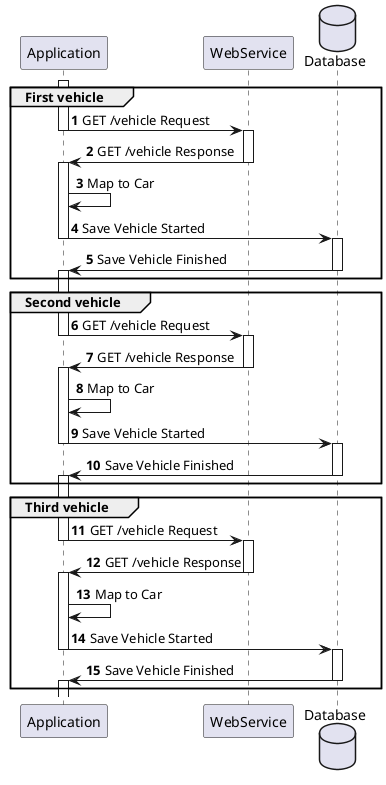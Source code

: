 @startuml
'https://plantuml.com/sequence-diagram

autonumber

participant Application
participant  WebService
database  Database

group First vehicle
activate Application
Application -> WebService: GET /vehicle Request
deactivate Application
activate WebService
Application <- WebService: GET /vehicle Response
deactivate WebService
activate Application
Application -> Application: Map to Car
Application -> Database: Save Vehicle Started
deactivate Application
activate Database
Application <- Database: Save Vehicle Finished
deactivate Database
activate Application
end

group Second vehicle
Application -> WebService: GET /vehicle Request
deactivate Application
activate WebService
Application <- WebService: GET /vehicle Response
deactivate WebService
activate Application
Application -> Application: Map to Car
Application -> Database: Save Vehicle Started
deactivate Application
activate Database
Application <- Database: Save Vehicle Finished
deactivate Database
activate Application
end

group Third vehicle
Application -> WebService: GET /vehicle Request
deactivate Application
activate WebService
Application <- WebService: GET /vehicle Response
deactivate WebService
activate Application
Application -> Application: Map to Car
Application -> Database: Save Vehicle Started
deactivate Application
activate Database
Application <- Database: Save Vehicle Finished
deactivate Database
activate Application
end


@enduml